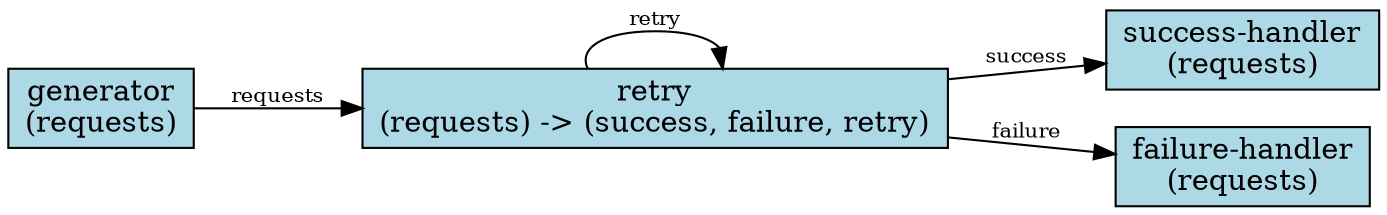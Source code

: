 digraph G { rankdir=LR; node [shape=box, style=filled, fillcolor=lightblue]; edge [fontsize=10]; generator [label="generator
(requests)"]; retry [label="retry
(requests) -> (success, failure, retry)"]; successHandler [label="success-handler
(requests)"]; failureHandler [label="failure-handler
(requests)"]; generator -> retry [label="requests"]; retry -> successHandler [label="success"]; retry -> failureHandler [label="failure"]; retry -> retry [label="retry"]; }

